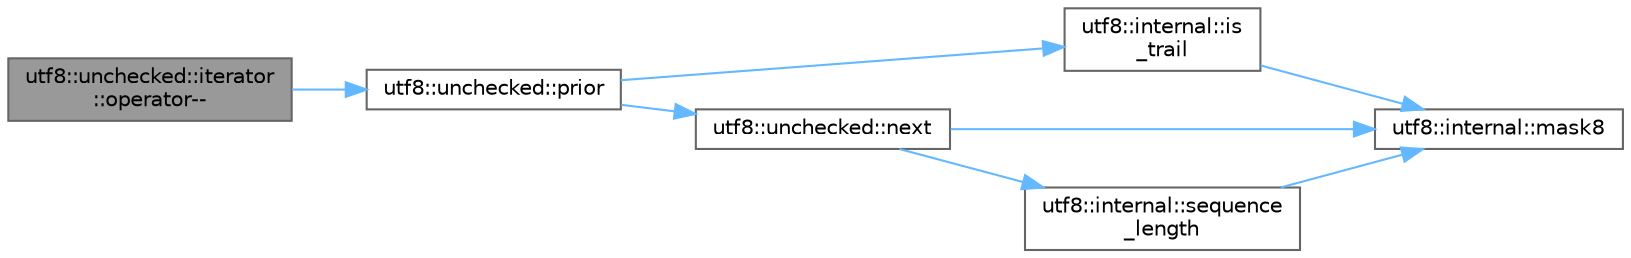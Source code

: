 digraph "utf8::unchecked::iterator::operator--"
{
 // INTERACTIVE_SVG=YES
 // LATEX_PDF_SIZE
  bgcolor="transparent";
  edge [fontname=Helvetica,fontsize=10,labelfontname=Helvetica,labelfontsize=10];
  node [fontname=Helvetica,fontsize=10,shape=box,height=0.2,width=0.4];
  rankdir="LR";
  Node1 [label="utf8::unchecked::iterator\l::operator--",height=0.2,width=0.4,color="gray40", fillcolor="grey60", style="filled", fontcolor="black",tooltip=" "];
  Node1 -> Node2 [color="steelblue1",style="solid"];
  Node2 [label="utf8::unchecked::prior",height=0.2,width=0.4,color="grey40", fillcolor="white", style="filled",URL="$namespaceutf8_1_1unchecked.html#ad2c0e4b9693713ac18ee543e214b3ef9",tooltip=" "];
  Node2 -> Node3 [color="steelblue1",style="solid"];
  Node3 [label="utf8::internal::is\l_trail",height=0.2,width=0.4,color="grey40", fillcolor="white", style="filled",URL="$namespaceutf8_1_1internal.html#ab4820484159ba613b4901476ceb24516",tooltip=" "];
  Node3 -> Node4 [color="steelblue1",style="solid"];
  Node4 [label="utf8::internal::mask8",height=0.2,width=0.4,color="grey40", fillcolor="white", style="filled",URL="$namespaceutf8_1_1internal.html#adf6e0469e279b9562aa461b4c3c1e7e4",tooltip=" "];
  Node2 -> Node5 [color="steelblue1",style="solid"];
  Node5 [label="utf8::unchecked::next",height=0.2,width=0.4,color="grey40", fillcolor="white", style="filled",URL="$namespaceutf8_1_1unchecked.html#ac5932c0cbb2498a111d53d26fd82f260",tooltip=" "];
  Node5 -> Node4 [color="steelblue1",style="solid"];
  Node5 -> Node6 [color="steelblue1",style="solid"];
  Node6 [label="utf8::internal::sequence\l_length",height=0.2,width=0.4,color="grey40", fillcolor="white", style="filled",URL="$namespaceutf8_1_1internal.html#adb347cc81d32ebb0fd22d849f7bff5ea",tooltip=" "];
  Node6 -> Node4 [color="steelblue1",style="solid"];
}
